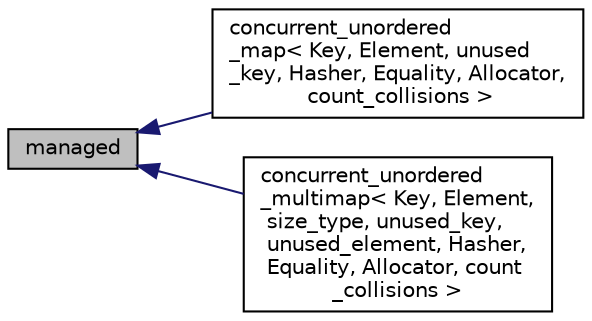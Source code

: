 digraph "managed"
{
  edge [fontname="Helvetica",fontsize="10",labelfontname="Helvetica",labelfontsize="10"];
  node [fontname="Helvetica",fontsize="10",shape=record];
  rankdir="LR";
  Node0 [label="managed",height=0.2,width=0.4,color="black", fillcolor="grey75", style="filled", fontcolor="black"];
  Node0 -> Node1 [dir="back",color="midnightblue",fontsize="10",style="solid",fontname="Helvetica"];
  Node1 [label="concurrent_unordered\l_map\< Key, Element, unused\l_key, Hasher, Equality, Allocator,\l count_collisions \>",height=0.2,width=0.4,color="black", fillcolor="white", style="filled",URL="$classconcurrent__unordered__map.html"];
  Node0 -> Node2 [dir="back",color="midnightblue",fontsize="10",style="solid",fontname="Helvetica"];
  Node2 [label="concurrent_unordered\l_multimap\< Key, Element,\l size_type, unused_key,\l unused_element, Hasher,\l Equality, Allocator, count\l_collisions \>",height=0.2,width=0.4,color="black", fillcolor="white", style="filled",URL="$classconcurrent__unordered__multimap.html"];
}

